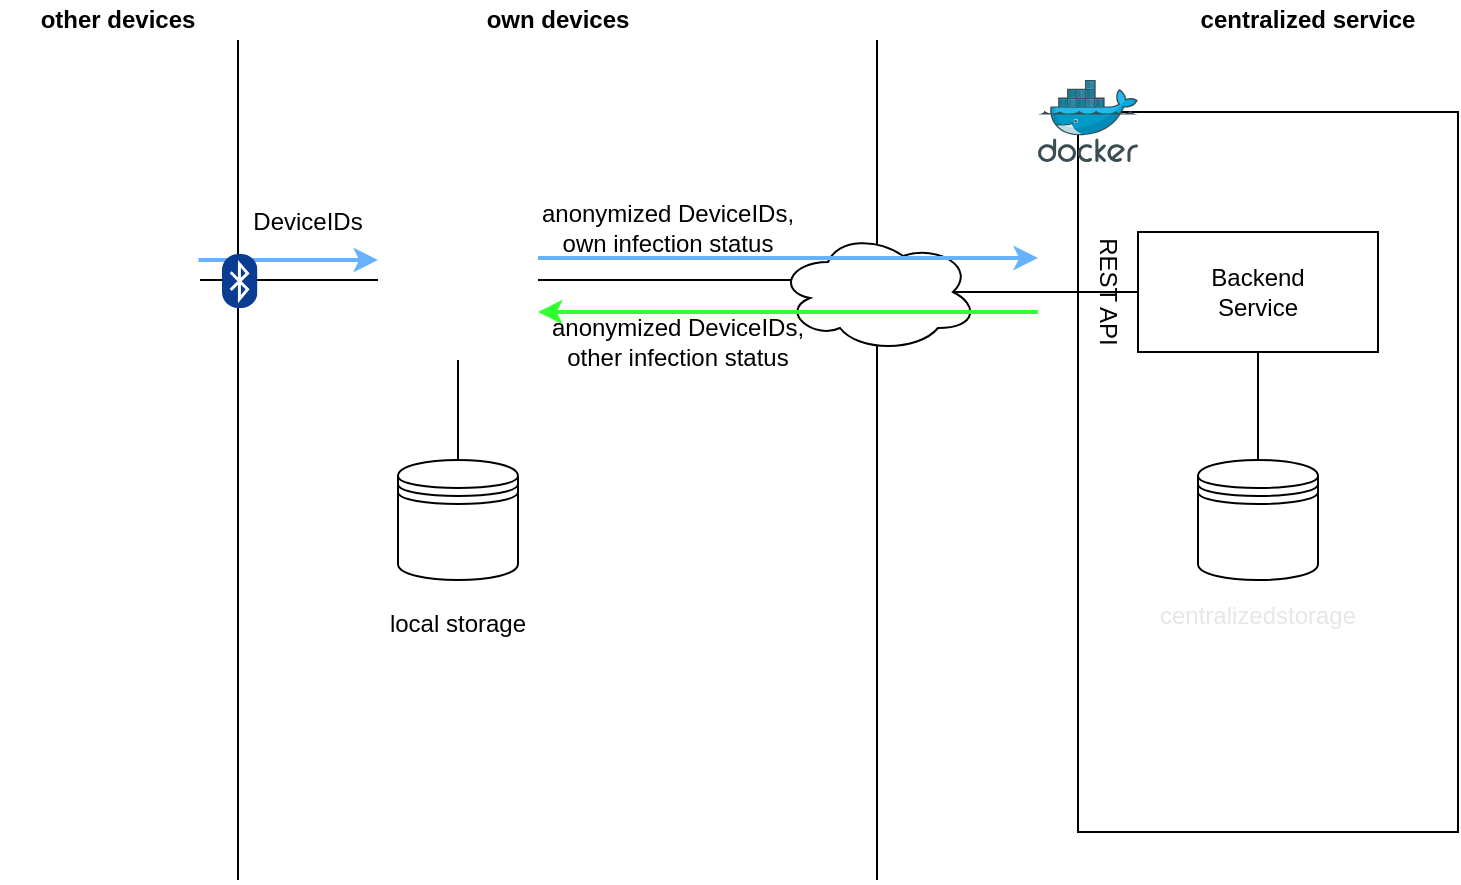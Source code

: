 <mxfile compressed="false" version="12.9.3" type="device">
  <diagram id="ToM_NKcduJjBZOBMQTen" name="Page-1">
    <mxGraphModel dx="1006" dy="871" grid="1" gridSize="10" guides="1" tooltips="1" connect="1" arrows="1" fold="1" page="1" pageScale="1" pageWidth="827" pageHeight="1169" math="0" shadow="0">
      <root>
        <mxCell id="0" />
        <mxCell id="1" parent="0" />
        <mxCell id="g15ZFV5F6ZTncp_oFKHQ-41" value="" style="html=1;endArrow=none;endFill=0;strokeWidth=1;fontColor=#E6E6E6;endSize=1;startSize=1;" parent="1" edge="1">
          <mxGeometry width="50" height="50" relative="1" as="geometry">
            <mxPoint x="439.5" y="460" as="sourcePoint" />
            <mxPoint x="439.5" y="40" as="targetPoint" />
          </mxGeometry>
        </mxCell>
        <mxCell id="g15ZFV5F6ZTncp_oFKHQ-13" value="" style="rounded=0;whiteSpace=wrap;html=1;fontColor=#E6E6E6;" parent="1" vertex="1">
          <mxGeometry x="540" y="76" width="190" height="360" as="geometry" />
        </mxCell>
        <mxCell id="g15ZFV5F6ZTncp_oFKHQ-3" value="" style="html=1;endArrow=none;endFill=0;strokeWidth=1;fontColor=#E6E6E6;endSize=1;startSize=1;" parent="1" edge="1">
          <mxGeometry width="50" height="50" relative="1" as="geometry">
            <mxPoint x="120" y="460" as="sourcePoint" />
            <mxPoint x="120" y="40" as="targetPoint" />
          </mxGeometry>
        </mxCell>
        <mxCell id="g15ZFV5F6ZTncp_oFKHQ-9" style="edgeStyle=none;rounded=0;orthogonalLoop=1;jettySize=auto;html=1;exitX=1;exitY=0.5;exitDx=0;exitDy=0;entryX=0;entryY=0.5;entryDx=0;entryDy=0;startSize=1;endArrow=none;endFill=0;endSize=1;strokeWidth=1;fontColor=#E6E6E6;" parent="1" source="g15ZFV5F6ZTncp_oFKHQ-4" target="g15ZFV5F6ZTncp_oFKHQ-5" edge="1">
          <mxGeometry relative="1" as="geometry" />
        </mxCell>
        <mxCell id="g15ZFV5F6ZTncp_oFKHQ-4" value="" style="shape=image;html=1;verticalAlign=top;verticalLabelPosition=bottom;labelBackgroundColor=#ffffff;imageAspect=0;aspect=fixed;image=https://cdn1.iconfinder.com/data/icons/communication-icons-10/750/Untitled-1-07-128.png;fontColor=#E6E6E6;" parent="1" vertex="1">
          <mxGeometry x="21" y="120" width="80" height="80" as="geometry" />
        </mxCell>
        <mxCell id="g15ZFV5F6ZTncp_oFKHQ-10" style="edgeStyle=none;rounded=0;orthogonalLoop=1;jettySize=auto;html=1;exitX=0.5;exitY=1;exitDx=0;exitDy=0;entryX=0.5;entryY=0;entryDx=0;entryDy=0;startSize=1;endArrow=none;endFill=0;endSize=1;strokeWidth=1;fontColor=#E6E6E6;" parent="1" source="g15ZFV5F6ZTncp_oFKHQ-5" target="g15ZFV5F6ZTncp_oFKHQ-7" edge="1">
          <mxGeometry relative="1" as="geometry" />
        </mxCell>
        <mxCell id="g15ZFV5F6ZTncp_oFKHQ-16" style="edgeStyle=none;rounded=0;orthogonalLoop=1;jettySize=auto;html=1;exitX=1;exitY=0.5;exitDx=0;exitDy=0;entryX=0.07;entryY=0.4;entryDx=0;entryDy=0;entryPerimeter=0;startSize=1;endArrow=none;endFill=0;endSize=1;strokeWidth=1;fontColor=#E6E6E6;" parent="1" source="g15ZFV5F6ZTncp_oFKHQ-5" target="g15ZFV5F6ZTncp_oFKHQ-15" edge="1">
          <mxGeometry relative="1" as="geometry" />
        </mxCell>
        <mxCell id="g15ZFV5F6ZTncp_oFKHQ-5" value="" style="shape=image;html=1;verticalAlign=top;verticalLabelPosition=bottom;labelBackgroundColor=#ffffff;imageAspect=0;aspect=fixed;image=https://cdn1.iconfinder.com/data/icons/communication-icons-10/750/Untitled-1-07-128.png;fontColor=#E6E6E6;" parent="1" vertex="1">
          <mxGeometry x="190" y="120" width="80" height="80" as="geometry" />
        </mxCell>
        <mxCell id="g15ZFV5F6ZTncp_oFKHQ-7" value="" style="shape=datastore;whiteSpace=wrap;html=1;fontColor=#E6E6E6;" parent="1" vertex="1">
          <mxGeometry x="200" y="250" width="60" height="60" as="geometry" />
        </mxCell>
        <mxCell id="g15ZFV5F6ZTncp_oFKHQ-23" style="edgeStyle=none;rounded=0;orthogonalLoop=1;jettySize=auto;html=1;exitX=0.875;exitY=0.5;exitDx=0;exitDy=0;exitPerimeter=0;startSize=1;endArrow=none;endFill=0;endSize=1;strokeWidth=1;fontColor=#E6E6E6;" parent="1" source="g15ZFV5F6ZTncp_oFKHQ-15" target="g15ZFV5F6ZTncp_oFKHQ-19" edge="1">
          <mxGeometry relative="1" as="geometry" />
        </mxCell>
        <mxCell id="g15ZFV5F6ZTncp_oFKHQ-25" style="edgeStyle=none;rounded=0;orthogonalLoop=1;jettySize=auto;html=1;exitX=0.5;exitY=1;exitDx=0;exitDy=0;entryX=0.5;entryY=0;entryDx=0;entryDy=0;startSize=1;endArrow=none;endFill=0;endSize=1;strokeWidth=1;fontColor=#E6E6E6;" parent="1" source="g15ZFV5F6ZTncp_oFKHQ-19" target="g15ZFV5F6ZTncp_oFKHQ-24" edge="1">
          <mxGeometry relative="1" as="geometry" />
        </mxCell>
        <mxCell id="g15ZFV5F6ZTncp_oFKHQ-19" value="" style="rounded=0;whiteSpace=wrap;html=1;fontColor=#E6E6E6;" parent="1" vertex="1">
          <mxGeometry x="570" y="136" width="120" height="60" as="geometry" />
        </mxCell>
        <mxCell id="g15ZFV5F6ZTncp_oFKHQ-20" value="Backend Service" style="text;html=1;strokeColor=none;fillColor=none;align=center;verticalAlign=middle;whiteSpace=wrap;rounded=0;fontColor=#000000;" parent="1" vertex="1">
          <mxGeometry x="610" y="149" width="40" height="34" as="geometry" />
        </mxCell>
        <mxCell id="g15ZFV5F6ZTncp_oFKHQ-21" value="REST API" style="text;html=1;strokeColor=none;fillColor=none;align=center;verticalAlign=middle;whiteSpace=wrap;rounded=0;fontColor=#000000;rotation=90;" parent="1" vertex="1">
          <mxGeometry x="520" y="156" width="70" height="20" as="geometry" />
        </mxCell>
        <mxCell id="g15ZFV5F6ZTncp_oFKHQ-24" value="" style="shape=datastore;whiteSpace=wrap;html=1;fontColor=#E6E6E6;" parent="1" vertex="1">
          <mxGeometry x="600" y="250" width="60" height="60" as="geometry" />
        </mxCell>
        <mxCell id="g15ZFV5F6ZTncp_oFKHQ-26" value="local storage" style="text;html=1;strokeColor=none;fillColor=none;align=center;verticalAlign=middle;whiteSpace=wrap;rounded=0;fontColor=#000000;" parent="1" vertex="1">
          <mxGeometry x="190" y="322" width="80" height="20" as="geometry" />
        </mxCell>
        <mxCell id="g15ZFV5F6ZTncp_oFKHQ-27" value="centralizedstorage" style="text;html=1;strokeColor=none;fillColor=none;align=center;verticalAlign=middle;whiteSpace=wrap;rounded=0;fontColor=#E6E6E6;" parent="1" vertex="1">
          <mxGeometry x="610" y="318" width="40" height="20" as="geometry" />
        </mxCell>
        <mxCell id="g15ZFV5F6ZTncp_oFKHQ-29" value="anonymized DeviceIDs, own infection status" style="text;html=1;strokeColor=none;fillColor=none;align=center;verticalAlign=middle;whiteSpace=wrap;rounded=0;fontColor=#000000;strokeWidth=2;" parent="1" vertex="1">
          <mxGeometry x="260" y="119" width="150" height="30" as="geometry" />
        </mxCell>
        <mxCell id="g15ZFV5F6ZTncp_oFKHQ-31" value="anonymized DeviceIDs, other infection status" style="text;html=1;strokeColor=none;fillColor=none;align=center;verticalAlign=middle;whiteSpace=wrap;rounded=0;fontColor=#000000;" parent="1" vertex="1">
          <mxGeometry x="270" y="176" width="140" height="30" as="geometry" />
        </mxCell>
        <mxCell id="g15ZFV5F6ZTncp_oFKHQ-34" value="DeviceIDs" style="text;html=1;strokeColor=none;fillColor=none;align=center;verticalAlign=middle;whiteSpace=wrap;rounded=0;fontColor=#000000;strokeWidth=2;" parent="1" vertex="1">
          <mxGeometry x="80" y="116" width="150" height="30" as="geometry" />
        </mxCell>
        <mxCell id="g15ZFV5F6ZTncp_oFKHQ-35" value="" style="endArrow=classic;html=1;strokeWidth=2;fontColor=#E6E6E6;strokeColor=#66B2FF;exitX=0.991;exitY=0.375;exitDx=0;exitDy=0;exitPerimeter=0;" parent="1" source="g15ZFV5F6ZTncp_oFKHQ-4" edge="1">
          <mxGeometry width="50" height="50" relative="1" as="geometry">
            <mxPoint x="110" y="150" as="sourcePoint" />
            <mxPoint x="190" y="150" as="targetPoint" />
          </mxGeometry>
        </mxCell>
        <mxCell id="g15ZFV5F6ZTncp_oFKHQ-15" value="" style="ellipse;shape=cloud;whiteSpace=wrap;html=1;align=center;fontColor=#E6E6E6;" parent="1" vertex="1">
          <mxGeometry x="390" y="136" width="100" height="60" as="geometry" />
        </mxCell>
        <mxCell id="g15ZFV5F6ZTncp_oFKHQ-30" value="" style="endArrow=classic;html=1;strokeWidth=2;fontColor=#E6E6E6;strokeColor=#66B2FF;" parent="1" edge="1">
          <mxGeometry width="50" height="50" relative="1" as="geometry">
            <mxPoint x="270" y="149" as="sourcePoint" />
            <mxPoint x="520" y="149" as="targetPoint" />
          </mxGeometry>
        </mxCell>
        <mxCell id="g15ZFV5F6ZTncp_oFKHQ-32" value="" style="endArrow=classic;html=1;strokeWidth=2;fontColor=#E6E6E6;entryX=0;entryY=0;entryDx=0;entryDy=0;strokeColor=#33FF33;" parent="1" target="g15ZFV5F6ZTncp_oFKHQ-31" edge="1">
          <mxGeometry width="50" height="50" relative="1" as="geometry">
            <mxPoint x="520" y="176" as="sourcePoint" />
            <mxPoint x="320" y="156" as="targetPoint" />
          </mxGeometry>
        </mxCell>
        <mxCell id="g15ZFV5F6ZTncp_oFKHQ-38" value="other devices" style="text;html=1;strokeColor=none;fillColor=none;align=center;verticalAlign=middle;whiteSpace=wrap;rounded=0;fontColor=#000000;fontStyle=1" parent="1" vertex="1">
          <mxGeometry x="20" y="20" width="80" height="20" as="geometry" />
        </mxCell>
        <mxCell id="g15ZFV5F6ZTncp_oFKHQ-39" value="own devices" style="text;html=1;strokeColor=none;fillColor=none;align=center;verticalAlign=middle;whiteSpace=wrap;rounded=0;fontColor=#000000;fontStyle=1" parent="1" vertex="1">
          <mxGeometry x="240" y="20" width="80" height="20" as="geometry" />
        </mxCell>
        <mxCell id="g15ZFV5F6ZTncp_oFKHQ-40" value="centralized service" style="text;html=1;strokeColor=none;fillColor=none;align=center;verticalAlign=middle;whiteSpace=wrap;rounded=0;fontColor=#000000;fontStyle=1" parent="1" vertex="1">
          <mxGeometry x="590" y="20" width="130" height="20" as="geometry" />
        </mxCell>
        <mxCell id="g15ZFV5F6ZTncp_oFKHQ-45" value="" style="shape=image;html=1;verticalAlign=top;verticalLabelPosition=bottom;labelBackgroundColor=#ffffff;imageAspect=0;aspect=fixed;image=https://cdn1.iconfinder.com/data/icons/communication-icons-10/750/Untitled-1-06-128.png;strokeWidth=2;fontColor=#000000;" parent="1" vertex="1">
          <mxGeometry x="1" y="183" width="50" height="50" as="geometry" />
        </mxCell>
        <mxCell id="g15ZFV5F6ZTncp_oFKHQ-46" value="" style="shape=image;html=1;verticalAlign=top;verticalLabelPosition=bottom;labelBackgroundColor=#ffffff;imageAspect=0;aspect=fixed;image=https://cdn1.iconfinder.com/data/icons/communication-icons-10/750/Untitled-1-06-128.png;strokeWidth=2;fontColor=#000000;" parent="1" vertex="1">
          <mxGeometry x="36" y="200" width="50" height="50" as="geometry" />
        </mxCell>
        <mxCell id="g15ZFV5F6ZTncp_oFKHQ-47" value="" style="shape=image;html=1;verticalAlign=top;verticalLabelPosition=bottom;labelBackgroundColor=#ffffff;imageAspect=0;aspect=fixed;image=https://cdn1.iconfinder.com/data/icons/communication-icons-10/750/Untitled-1-06-128.png;strokeWidth=2;fontColor=#000000;" parent="1" vertex="1">
          <mxGeometry x="73" y="196" width="50" height="50" as="geometry" />
        </mxCell>
        <mxCell id="g15ZFV5F6ZTncp_oFKHQ-49" value="" style="aspect=fixed;html=1;points=[];align=center;image;fontSize=12;image=img/lib/mscae/Docker.svg;strokeWidth=2;" parent="1" vertex="1">
          <mxGeometry x="520" y="60" width="50" height="41" as="geometry" />
        </mxCell>
        <mxCell id="OuIkPcgL_TLDaKuX1LUn-1" value="" style="shape=image;verticalLabelPosition=bottom;labelBackgroundColor=#ffffff;verticalAlign=top;aspect=fixed;imageAspect=0;image=data:image/svg+xml,PHN2ZyB4bWxucz0iaHR0cDovL3d3dy53My5vcmcvMjAwMC9zdmciIHZpZXdCb3g9IjAgMCA2NDAgOTc2Ij4mI3hhOyA8cmVjdCByeT0iMjkxIiBoZWlnaHQ9Ijk3NiIgd2lkdGg9IjY0MCIgZmlsbD0iIzBhM2Q5MSIvPiYjeGE7IDxwYXRoIGQ9Im0xNTcsMzMwLDMwNSwzMDctMTQ3LDE3OHYtNjM2bDE0NywxNzAtMzA1LDI5OSIgc3Ryb2tlPSIjRkZGIiBzdHJva2Utd2lkdGg9IjUzIiBmaWxsPSJub25lIi8+JiN4YTs8L3N2Zz4=;" parent="1" vertex="1">
          <mxGeometry x="112" y="147" width="17.71" height="27" as="geometry" />
        </mxCell>
      </root>
    </mxGraphModel>
  </diagram>
</mxfile>
